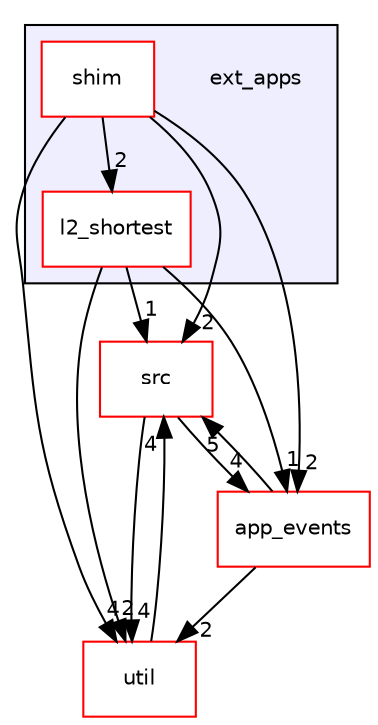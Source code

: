 digraph "ext_apps" {
  compound=true
  node [ fontsize="10", fontname="Helvetica"];
  edge [ labelfontsize="10", labelfontname="Helvetica"];
  subgraph clusterdir_5080acda003337cdd5d82dfb43391e70 {
    graph [ bgcolor="#eeeeff", pencolor="black", label="" URL="dir_5080acda003337cdd5d82dfb43391e70.html"];
    dir_5080acda003337cdd5d82dfb43391e70 [shape=plaintext label="ext_apps"];
    dir_2598932614e4229b9624aa17324a3575 [shape=box label="l2_shortest" color="red" fillcolor="white" style="filled" URL="dir_2598932614e4229b9624aa17324a3575.html"];
    dir_ddf0054a38fb57287aea25b7b6b8abd0 [shape=box label="shim" color="red" fillcolor="white" style="filled" URL="dir_ddf0054a38fb57287aea25b7b6b8abd0.html"];
  }
  dir_68267d1309a1af8e8297ef4c3efbcdba [shape=box label="src" fillcolor="white" style="filled" color="red" URL="dir_68267d1309a1af8e8297ef4c3efbcdba.html"];
  dir_23ec12649285f9fabf3a6b7380226c28 [shape=box label="util" fillcolor="white" style="filled" color="red" URL="dir_23ec12649285f9fabf3a6b7380226c28.html"];
  dir_25b35af5d6fe939e26498b93aa0ed469 [shape=box label="app_events" fillcolor="white" style="filled" color="red" URL="dir_25b35af5d6fe939e26498b93aa0ed469.html"];
  dir_68267d1309a1af8e8297ef4c3efbcdba->dir_23ec12649285f9fabf3a6b7380226c28 [headlabel="4", labeldistance=1.5 headhref="dir_000020_000028.html"];
  dir_68267d1309a1af8e8297ef4c3efbcdba->dir_25b35af5d6fe939e26498b93aa0ed469 [headlabel="4", labeldistance=1.5 headhref="dir_000020_000000.html"];
  dir_23ec12649285f9fabf3a6b7380226c28->dir_68267d1309a1af8e8297ef4c3efbcdba [headlabel="4", labeldistance=1.5 headhref="dir_000028_000020.html"];
  dir_25b35af5d6fe939e26498b93aa0ed469->dir_68267d1309a1af8e8297ef4c3efbcdba [headlabel="5", labeldistance=1.5 headhref="dir_000000_000020.html"];
  dir_25b35af5d6fe939e26498b93aa0ed469->dir_23ec12649285f9fabf3a6b7380226c28 [headlabel="2", labeldistance=1.5 headhref="dir_000000_000028.html"];
  dir_ddf0054a38fb57287aea25b7b6b8abd0->dir_68267d1309a1af8e8297ef4c3efbcdba [headlabel="2", labeldistance=1.5 headhref="dir_000002_000020.html"];
  dir_ddf0054a38fb57287aea25b7b6b8abd0->dir_23ec12649285f9fabf3a6b7380226c28 [headlabel="4", labeldistance=1.5 headhref="dir_000002_000028.html"];
  dir_ddf0054a38fb57287aea25b7b6b8abd0->dir_25b35af5d6fe939e26498b93aa0ed469 [headlabel="2", labeldistance=1.5 headhref="dir_000002_000000.html"];
  dir_ddf0054a38fb57287aea25b7b6b8abd0->dir_2598932614e4229b9624aa17324a3575 [headlabel="2", labeldistance=1.5 headhref="dir_000002_000007.html"];
  dir_2598932614e4229b9624aa17324a3575->dir_68267d1309a1af8e8297ef4c3efbcdba [headlabel="1", labeldistance=1.5 headhref="dir_000007_000020.html"];
  dir_2598932614e4229b9624aa17324a3575->dir_23ec12649285f9fabf3a6b7380226c28 [headlabel="2", labeldistance=1.5 headhref="dir_000007_000028.html"];
  dir_2598932614e4229b9624aa17324a3575->dir_25b35af5d6fe939e26498b93aa0ed469 [headlabel="1", labeldistance=1.5 headhref="dir_000007_000000.html"];
}
